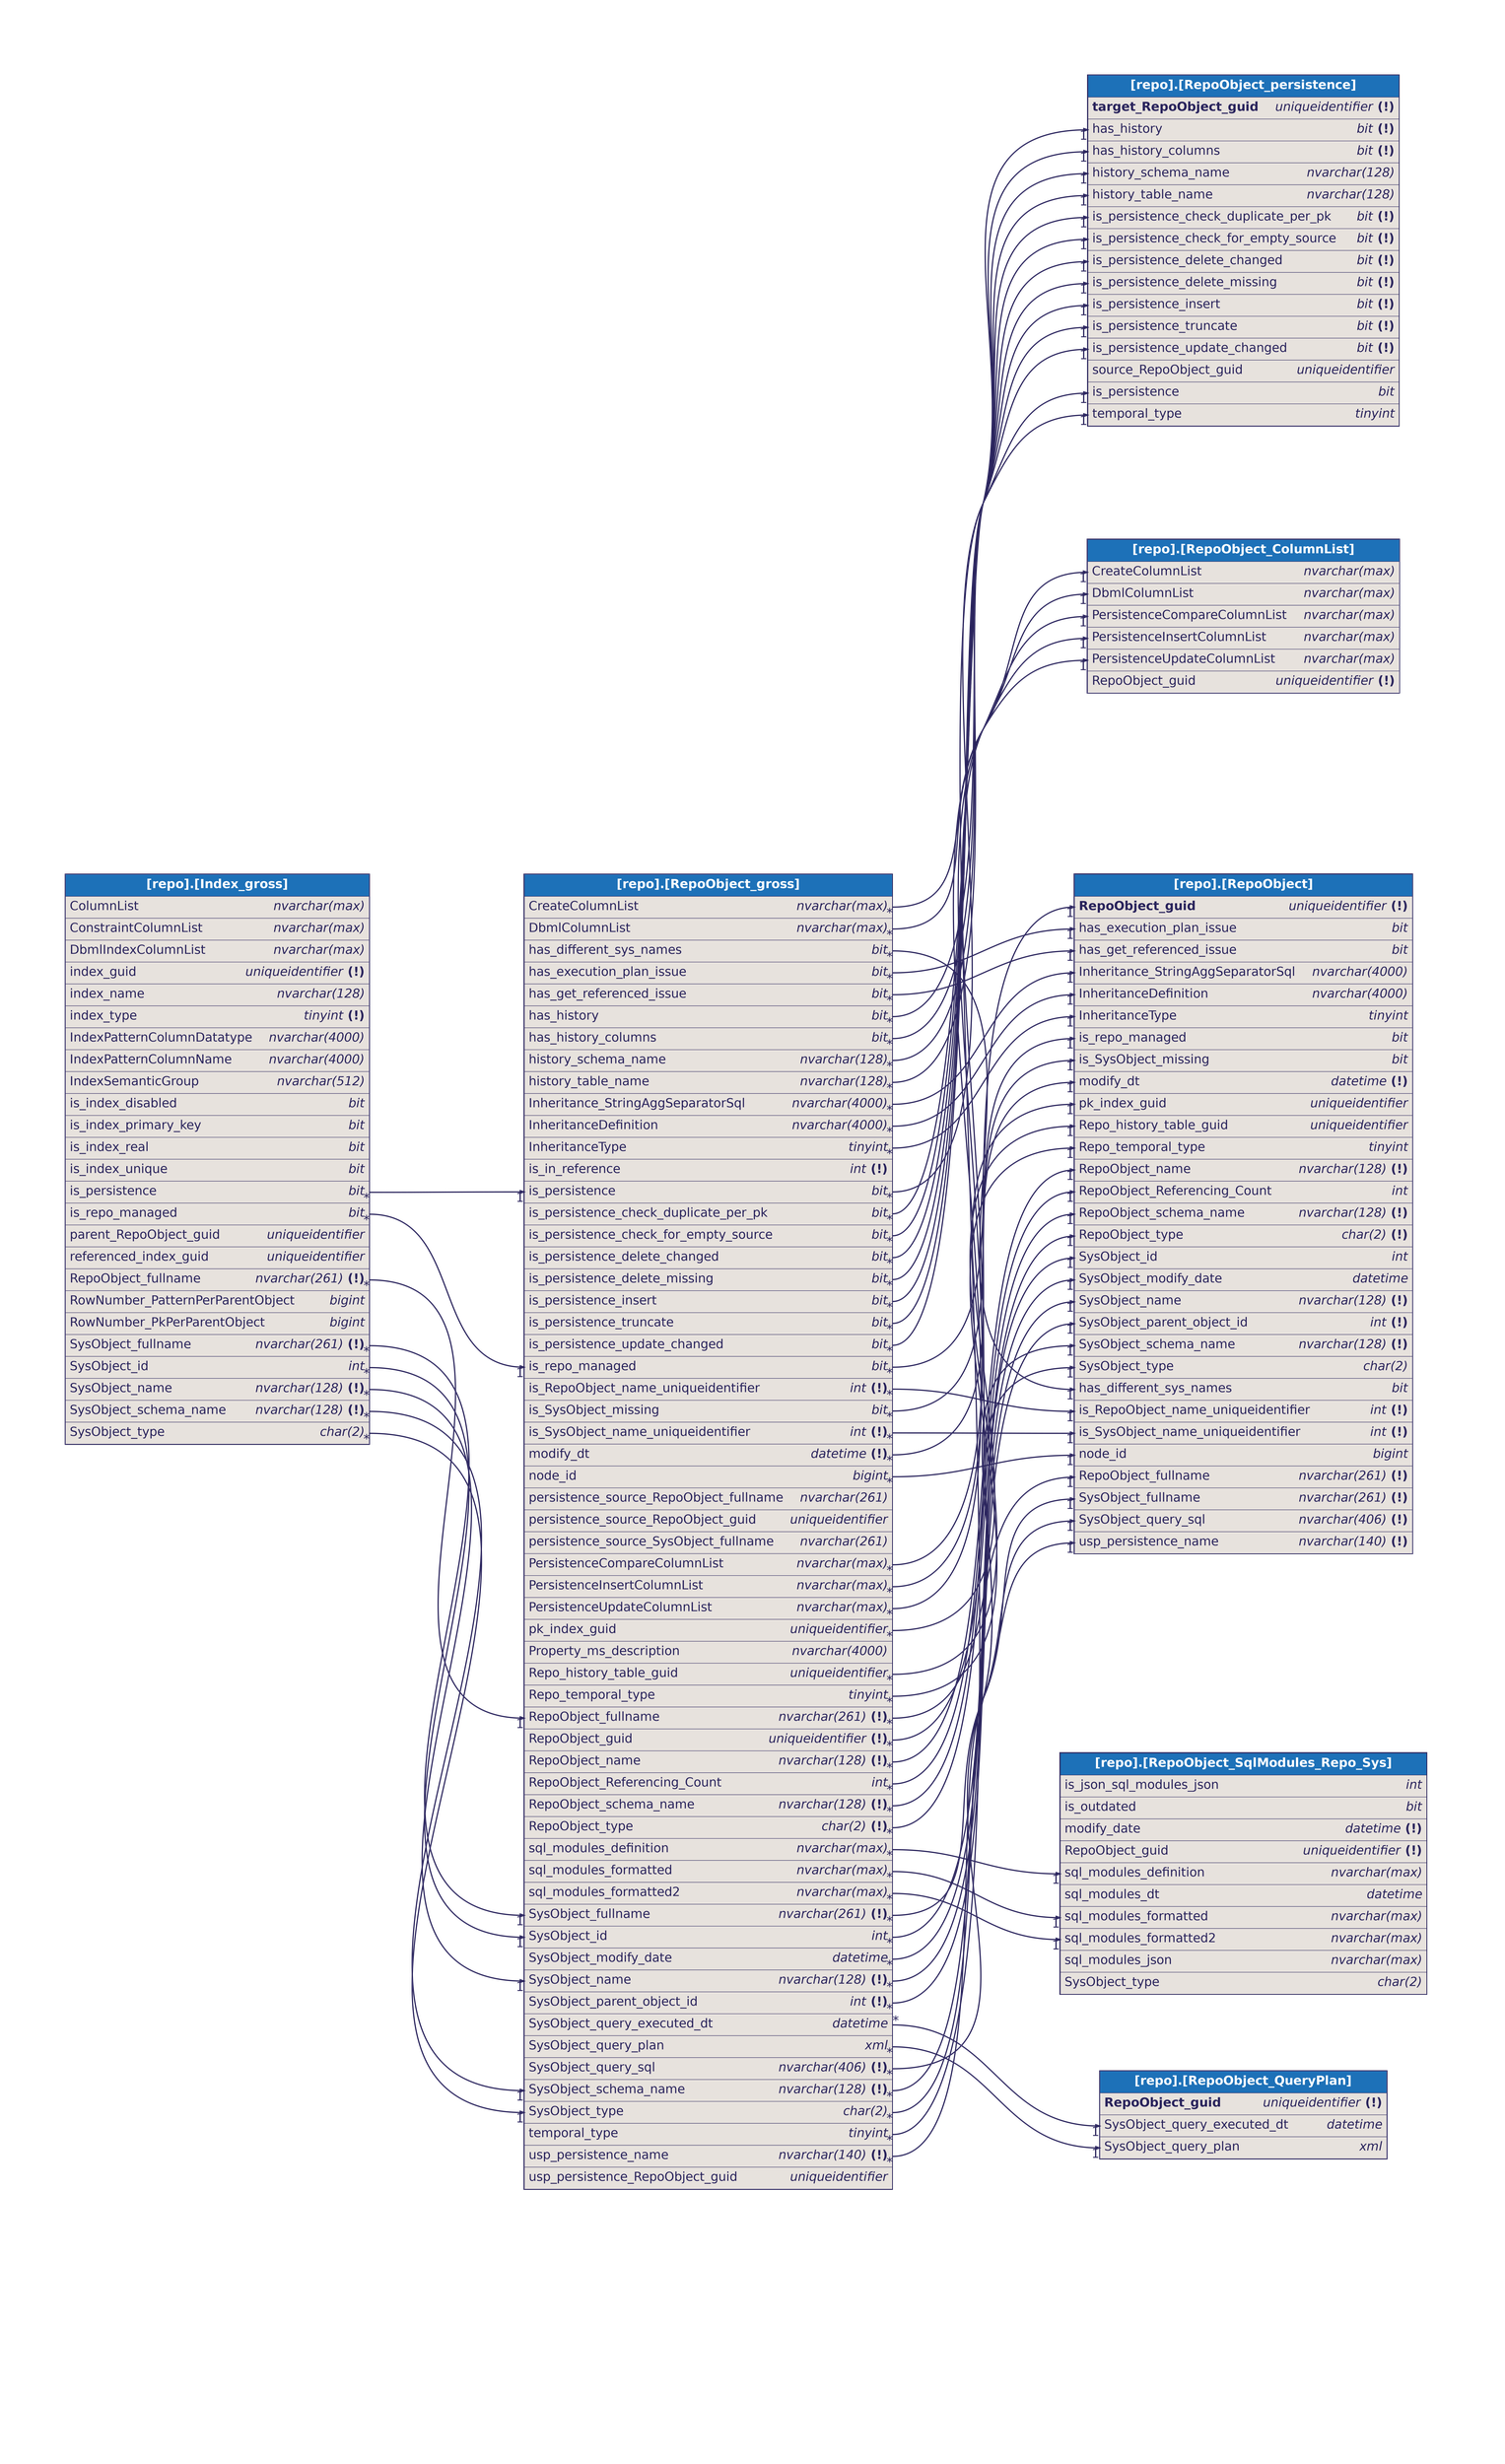 digraph dbml {
      rankdir=LR;
      graph [fontname="helvetica", fontsize=32, fontcolor="#29235c", bgcolor="transparent"];
      node [penwidth=0, margin=0, fontname="helvetica", fontsize=32, fontcolor="#29235c"];
      edge [fontname="helvetica", fontsize=32, fontcolor="#29235c", color="#29235c"];

      
      
      
      "[repo].[Index_gross]" [id="[repo].[Index_gross]";label=<<TABLE BORDER="2" COLOR="#29235c" CELLBORDER="1" CELLSPACING="0" CELLPADDING="10" >
      <TR><TD PORT="f0" WIDTH="150" BGCOLOR="#1d71b8"><font color="#ffffff"><B>       [repo].[Index_gross]       </B></font></TD></TR>
<TR><TD ALIGN="left" PORT="f1" BGCOLOR="#e7e2dd">
      <TABLE CELLPADDING="0" CELLSPACING="0" BORDER="0">
        <TR>
          <TD ALIGN="LEFT">ColumnList<FONT>    </FONT></TD>
          <TD ALIGN="RIGHT"><font><i>nvarchar(max)</i></font></TD>
        </TR>
      </TABLE>
    </TD></TR>
<TR><TD ALIGN="left" PORT="f2" BGCOLOR="#e7e2dd">
      <TABLE CELLPADDING="0" CELLSPACING="0" BORDER="0">
        <TR>
          <TD ALIGN="LEFT">ConstraintColumnList<FONT>    </FONT></TD>
          <TD ALIGN="RIGHT"><font><i>nvarchar(max)</i></font></TD>
        </TR>
      </TABLE>
    </TD></TR>
<TR><TD ALIGN="left" PORT="f3" BGCOLOR="#e7e2dd">
      <TABLE CELLPADDING="0" CELLSPACING="0" BORDER="0">
        <TR>
          <TD ALIGN="LEFT">DbmlIndexColumnList<FONT>    </FONT></TD>
          <TD ALIGN="RIGHT"><font><i>nvarchar(max)</i></font></TD>
        </TR>
      </TABLE>
    </TD></TR>
<TR><TD ALIGN="left" PORT="f4" BGCOLOR="#e7e2dd">
      <TABLE CELLPADDING="0" CELLSPACING="0" BORDER="0">
        <TR>
          <TD ALIGN="LEFT">index_guid<FONT>    </FONT></TD>
          <TD ALIGN="RIGHT"><font><i>uniqueidentifier</i> <b>(!)</b></font></TD>
        </TR>
      </TABLE>
    </TD></TR>
<TR><TD ALIGN="left" PORT="f5" BGCOLOR="#e7e2dd">
      <TABLE CELLPADDING="0" CELLSPACING="0" BORDER="0">
        <TR>
          <TD ALIGN="LEFT">index_name<FONT>    </FONT></TD>
          <TD ALIGN="RIGHT"><font><i>nvarchar(128)</i></font></TD>
        </TR>
      </TABLE>
    </TD></TR>
<TR><TD ALIGN="left" PORT="f6" BGCOLOR="#e7e2dd">
      <TABLE CELLPADDING="0" CELLSPACING="0" BORDER="0">
        <TR>
          <TD ALIGN="LEFT">index_type<FONT>    </FONT></TD>
          <TD ALIGN="RIGHT"><font><i>tinyint</i> <b>(!)</b></font></TD>
        </TR>
      </TABLE>
    </TD></TR>
<TR><TD ALIGN="left" PORT="f7" BGCOLOR="#e7e2dd">
      <TABLE CELLPADDING="0" CELLSPACING="0" BORDER="0">
        <TR>
          <TD ALIGN="LEFT">IndexPatternColumnDatatype<FONT>    </FONT></TD>
          <TD ALIGN="RIGHT"><font><i>nvarchar(4000)</i></font></TD>
        </TR>
      </TABLE>
    </TD></TR>
<TR><TD ALIGN="left" PORT="f8" BGCOLOR="#e7e2dd">
      <TABLE CELLPADDING="0" CELLSPACING="0" BORDER="0">
        <TR>
          <TD ALIGN="LEFT">IndexPatternColumnName<FONT>    </FONT></TD>
          <TD ALIGN="RIGHT"><font><i>nvarchar(4000)</i></font></TD>
        </TR>
      </TABLE>
    </TD></TR>
<TR><TD ALIGN="left" PORT="f9" BGCOLOR="#e7e2dd">
      <TABLE CELLPADDING="0" CELLSPACING="0" BORDER="0">
        <TR>
          <TD ALIGN="LEFT">IndexSemanticGroup<FONT>    </FONT></TD>
          <TD ALIGN="RIGHT"><font><i>nvarchar(512)</i></font></TD>
        </TR>
      </TABLE>
    </TD></TR>
<TR><TD ALIGN="left" PORT="f10" BGCOLOR="#e7e2dd">
      <TABLE CELLPADDING="0" CELLSPACING="0" BORDER="0">
        <TR>
          <TD ALIGN="LEFT">is_index_disabled<FONT>    </FONT></TD>
          <TD ALIGN="RIGHT"><font><i>bit</i></font></TD>
        </TR>
      </TABLE>
    </TD></TR>
<TR><TD ALIGN="left" PORT="f11" BGCOLOR="#e7e2dd">
      <TABLE CELLPADDING="0" CELLSPACING="0" BORDER="0">
        <TR>
          <TD ALIGN="LEFT">is_index_primary_key<FONT>    </FONT></TD>
          <TD ALIGN="RIGHT"><font><i>bit</i></font></TD>
        </TR>
      </TABLE>
    </TD></TR>
<TR><TD ALIGN="left" PORT="f12" BGCOLOR="#e7e2dd">
      <TABLE CELLPADDING="0" CELLSPACING="0" BORDER="0">
        <TR>
          <TD ALIGN="LEFT">is_index_real<FONT>    </FONT></TD>
          <TD ALIGN="RIGHT"><font><i>bit</i></font></TD>
        </TR>
      </TABLE>
    </TD></TR>
<TR><TD ALIGN="left" PORT="f13" BGCOLOR="#e7e2dd">
      <TABLE CELLPADDING="0" CELLSPACING="0" BORDER="0">
        <TR>
          <TD ALIGN="LEFT">is_index_unique<FONT>    </FONT></TD>
          <TD ALIGN="RIGHT"><font><i>bit</i></font></TD>
        </TR>
      </TABLE>
    </TD></TR>
<TR><TD ALIGN="left" PORT="f14" BGCOLOR="#e7e2dd">
      <TABLE CELLPADDING="0" CELLSPACING="0" BORDER="0">
        <TR>
          <TD ALIGN="LEFT">is_persistence<FONT>    </FONT></TD>
          <TD ALIGN="RIGHT"><font><i>bit</i></font></TD>
        </TR>
      </TABLE>
    </TD></TR>
<TR><TD ALIGN="left" PORT="f15" BGCOLOR="#e7e2dd">
      <TABLE CELLPADDING="0" CELLSPACING="0" BORDER="0">
        <TR>
          <TD ALIGN="LEFT">is_repo_managed<FONT>    </FONT></TD>
          <TD ALIGN="RIGHT"><font><i>bit</i></font></TD>
        </TR>
      </TABLE>
    </TD></TR>
<TR><TD ALIGN="left" PORT="f16" BGCOLOR="#e7e2dd">
      <TABLE CELLPADDING="0" CELLSPACING="0" BORDER="0">
        <TR>
          <TD ALIGN="LEFT">parent_RepoObject_guid<FONT>    </FONT></TD>
          <TD ALIGN="RIGHT"><font><i>uniqueidentifier</i></font></TD>
        </TR>
      </TABLE>
    </TD></TR>
<TR><TD ALIGN="left" PORT="f17" BGCOLOR="#e7e2dd">
      <TABLE CELLPADDING="0" CELLSPACING="0" BORDER="0">
        <TR>
          <TD ALIGN="LEFT">referenced_index_guid<FONT>    </FONT></TD>
          <TD ALIGN="RIGHT"><font><i>uniqueidentifier</i></font></TD>
        </TR>
      </TABLE>
    </TD></TR>
<TR><TD ALIGN="left" PORT="f18" BGCOLOR="#e7e2dd">
      <TABLE CELLPADDING="0" CELLSPACING="0" BORDER="0">
        <TR>
          <TD ALIGN="LEFT">RepoObject_fullname<FONT>    </FONT></TD>
          <TD ALIGN="RIGHT"><font><i>nvarchar(261)</i> <b>(!)</b></font></TD>
        </TR>
      </TABLE>
    </TD></TR>
<TR><TD ALIGN="left" PORT="f19" BGCOLOR="#e7e2dd">
      <TABLE CELLPADDING="0" CELLSPACING="0" BORDER="0">
        <TR>
          <TD ALIGN="LEFT">RowNumber_PatternPerParentObject<FONT>    </FONT></TD>
          <TD ALIGN="RIGHT"><font><i>bigint</i></font></TD>
        </TR>
      </TABLE>
    </TD></TR>
<TR><TD ALIGN="left" PORT="f20" BGCOLOR="#e7e2dd">
      <TABLE CELLPADDING="0" CELLSPACING="0" BORDER="0">
        <TR>
          <TD ALIGN="LEFT">RowNumber_PkPerParentObject<FONT>    </FONT></TD>
          <TD ALIGN="RIGHT"><font><i>bigint</i></font></TD>
        </TR>
      </TABLE>
    </TD></TR>
<TR><TD ALIGN="left" PORT="f21" BGCOLOR="#e7e2dd">
      <TABLE CELLPADDING="0" CELLSPACING="0" BORDER="0">
        <TR>
          <TD ALIGN="LEFT">SysObject_fullname<FONT>    </FONT></TD>
          <TD ALIGN="RIGHT"><font><i>nvarchar(261)</i> <b>(!)</b></font></TD>
        </TR>
      </TABLE>
    </TD></TR>
<TR><TD ALIGN="left" PORT="f22" BGCOLOR="#e7e2dd">
      <TABLE CELLPADDING="0" CELLSPACING="0" BORDER="0">
        <TR>
          <TD ALIGN="LEFT">SysObject_id<FONT>    </FONT></TD>
          <TD ALIGN="RIGHT"><font><i>int</i></font></TD>
        </TR>
      </TABLE>
    </TD></TR>
<TR><TD ALIGN="left" PORT="f23" BGCOLOR="#e7e2dd">
      <TABLE CELLPADDING="0" CELLSPACING="0" BORDER="0">
        <TR>
          <TD ALIGN="LEFT">SysObject_name<FONT>    </FONT></TD>
          <TD ALIGN="RIGHT"><font><i>nvarchar(128)</i> <b>(!)</b></font></TD>
        </TR>
      </TABLE>
    </TD></TR>
<TR><TD ALIGN="left" PORT="f24" BGCOLOR="#e7e2dd">
      <TABLE CELLPADDING="0" CELLSPACING="0" BORDER="0">
        <TR>
          <TD ALIGN="LEFT">SysObject_schema_name<FONT>    </FONT></TD>
          <TD ALIGN="RIGHT"><font><i>nvarchar(128)</i> <b>(!)</b></font></TD>
        </TR>
      </TABLE>
    </TD></TR>
<TR><TD ALIGN="left" PORT="f25" BGCOLOR="#e7e2dd">
      <TABLE CELLPADDING="0" CELLSPACING="0" BORDER="0">
        <TR>
          <TD ALIGN="LEFT">SysObject_type<FONT>    </FONT></TD>
          <TD ALIGN="RIGHT"><font><i>char(2)</i></font></TD>
        </TR>
      </TABLE>
    </TD></TR>
    </TABLE>>];
"[repo].[RepoObject]" [id="[repo].[RepoObject]";label=<<TABLE BORDER="2" COLOR="#29235c" CELLBORDER="1" CELLSPACING="0" CELLPADDING="10" >
      <TR><TD PORT="f0" WIDTH="150" BGCOLOR="#1d71b8"><font color="#ffffff"><B>       [repo].[RepoObject]       </B></font></TD></TR>
<TR><TD ALIGN="left" PORT="f1" BGCOLOR="#e7e2dd">
      <TABLE CELLPADDING="0" CELLSPACING="0" BORDER="0">
        <TR>
          <TD ALIGN="LEFT"><b>RepoObject_guid</b><FONT>    </FONT></TD>
          <TD ALIGN="RIGHT"><font><i>uniqueidentifier</i> <b>(!)</b></font></TD>
        </TR>
      </TABLE>
    </TD></TR>
<TR><TD ALIGN="left" PORT="f2" BGCOLOR="#e7e2dd">
      <TABLE CELLPADDING="0" CELLSPACING="0" BORDER="0">
        <TR>
          <TD ALIGN="LEFT">has_execution_plan_issue<FONT>    </FONT></TD>
          <TD ALIGN="RIGHT"><font><i>bit</i></font></TD>
        </TR>
      </TABLE>
    </TD></TR>
<TR><TD ALIGN="left" PORT="f3" BGCOLOR="#e7e2dd">
      <TABLE CELLPADDING="0" CELLSPACING="0" BORDER="0">
        <TR>
          <TD ALIGN="LEFT">has_get_referenced_issue<FONT>    </FONT></TD>
          <TD ALIGN="RIGHT"><font><i>bit</i></font></TD>
        </TR>
      </TABLE>
    </TD></TR>
<TR><TD ALIGN="left" PORT="f4" BGCOLOR="#e7e2dd">
      <TABLE CELLPADDING="0" CELLSPACING="0" BORDER="0">
        <TR>
          <TD ALIGN="LEFT">Inheritance_StringAggSeparatorSql<FONT>    </FONT></TD>
          <TD ALIGN="RIGHT"><font><i>nvarchar(4000)</i></font></TD>
        </TR>
      </TABLE>
    </TD></TR>
<TR><TD ALIGN="left" PORT="f5" BGCOLOR="#e7e2dd">
      <TABLE CELLPADDING="0" CELLSPACING="0" BORDER="0">
        <TR>
          <TD ALIGN="LEFT">InheritanceDefinition<FONT>    </FONT></TD>
          <TD ALIGN="RIGHT"><font><i>nvarchar(4000)</i></font></TD>
        </TR>
      </TABLE>
    </TD></TR>
<TR><TD ALIGN="left" PORT="f6" BGCOLOR="#e7e2dd">
      <TABLE CELLPADDING="0" CELLSPACING="0" BORDER="0">
        <TR>
          <TD ALIGN="LEFT">InheritanceType<FONT>    </FONT></TD>
          <TD ALIGN="RIGHT"><font><i>tinyint</i></font></TD>
        </TR>
      </TABLE>
    </TD></TR>
<TR><TD ALIGN="left" PORT="f7" BGCOLOR="#e7e2dd">
      <TABLE CELLPADDING="0" CELLSPACING="0" BORDER="0">
        <TR>
          <TD ALIGN="LEFT">is_repo_managed<FONT>    </FONT></TD>
          <TD ALIGN="RIGHT"><font><i>bit</i></font></TD>
        </TR>
      </TABLE>
    </TD></TR>
<TR><TD ALIGN="left" PORT="f8" BGCOLOR="#e7e2dd">
      <TABLE CELLPADDING="0" CELLSPACING="0" BORDER="0">
        <TR>
          <TD ALIGN="LEFT">is_SysObject_missing<FONT>    </FONT></TD>
          <TD ALIGN="RIGHT"><font><i>bit</i></font></TD>
        </TR>
      </TABLE>
    </TD></TR>
<TR><TD ALIGN="left" PORT="f9" BGCOLOR="#e7e2dd">
      <TABLE CELLPADDING="0" CELLSPACING="0" BORDER="0">
        <TR>
          <TD ALIGN="LEFT">modify_dt<FONT>    </FONT></TD>
          <TD ALIGN="RIGHT"><font><i>datetime</i> <b>(!)</b></font></TD>
        </TR>
      </TABLE>
    </TD></TR>
<TR><TD ALIGN="left" PORT="f10" BGCOLOR="#e7e2dd">
      <TABLE CELLPADDING="0" CELLSPACING="0" BORDER="0">
        <TR>
          <TD ALIGN="LEFT">pk_index_guid<FONT>    </FONT></TD>
          <TD ALIGN="RIGHT"><font><i>uniqueidentifier</i></font></TD>
        </TR>
      </TABLE>
    </TD></TR>
<TR><TD ALIGN="left" PORT="f11" BGCOLOR="#e7e2dd">
      <TABLE CELLPADDING="0" CELLSPACING="0" BORDER="0">
        <TR>
          <TD ALIGN="LEFT">Repo_history_table_guid<FONT>    </FONT></TD>
          <TD ALIGN="RIGHT"><font><i>uniqueidentifier</i></font></TD>
        </TR>
      </TABLE>
    </TD></TR>
<TR><TD ALIGN="left" PORT="f12" BGCOLOR="#e7e2dd">
      <TABLE CELLPADDING="0" CELLSPACING="0" BORDER="0">
        <TR>
          <TD ALIGN="LEFT">Repo_temporal_type<FONT>    </FONT></TD>
          <TD ALIGN="RIGHT"><font><i>tinyint</i></font></TD>
        </TR>
      </TABLE>
    </TD></TR>
<TR><TD ALIGN="left" PORT="f13" BGCOLOR="#e7e2dd">
      <TABLE CELLPADDING="0" CELLSPACING="0" BORDER="0">
        <TR>
          <TD ALIGN="LEFT">RepoObject_name<FONT>    </FONT></TD>
          <TD ALIGN="RIGHT"><font><i>nvarchar(128)</i> <b>(!)</b></font></TD>
        </TR>
      </TABLE>
    </TD></TR>
<TR><TD ALIGN="left" PORT="f14" BGCOLOR="#e7e2dd">
      <TABLE CELLPADDING="0" CELLSPACING="0" BORDER="0">
        <TR>
          <TD ALIGN="LEFT">RepoObject_Referencing_Count<FONT>    </FONT></TD>
          <TD ALIGN="RIGHT"><font><i>int</i></font></TD>
        </TR>
      </TABLE>
    </TD></TR>
<TR><TD ALIGN="left" PORT="f15" BGCOLOR="#e7e2dd">
      <TABLE CELLPADDING="0" CELLSPACING="0" BORDER="0">
        <TR>
          <TD ALIGN="LEFT">RepoObject_schema_name<FONT>    </FONT></TD>
          <TD ALIGN="RIGHT"><font><i>nvarchar(128)</i> <b>(!)</b></font></TD>
        </TR>
      </TABLE>
    </TD></TR>
<TR><TD ALIGN="left" PORT="f16" BGCOLOR="#e7e2dd">
      <TABLE CELLPADDING="0" CELLSPACING="0" BORDER="0">
        <TR>
          <TD ALIGN="LEFT">RepoObject_type<FONT>    </FONT></TD>
          <TD ALIGN="RIGHT"><font><i>char(2)</i> <b>(!)</b></font></TD>
        </TR>
      </TABLE>
    </TD></TR>
<TR><TD ALIGN="left" PORT="f17" BGCOLOR="#e7e2dd">
      <TABLE CELLPADDING="0" CELLSPACING="0" BORDER="0">
        <TR>
          <TD ALIGN="LEFT">SysObject_id<FONT>    </FONT></TD>
          <TD ALIGN="RIGHT"><font><i>int</i></font></TD>
        </TR>
      </TABLE>
    </TD></TR>
<TR><TD ALIGN="left" PORT="f18" BGCOLOR="#e7e2dd">
      <TABLE CELLPADDING="0" CELLSPACING="0" BORDER="0">
        <TR>
          <TD ALIGN="LEFT">SysObject_modify_date<FONT>    </FONT></TD>
          <TD ALIGN="RIGHT"><font><i>datetime</i></font></TD>
        </TR>
      </TABLE>
    </TD></TR>
<TR><TD ALIGN="left" PORT="f19" BGCOLOR="#e7e2dd">
      <TABLE CELLPADDING="0" CELLSPACING="0" BORDER="0">
        <TR>
          <TD ALIGN="LEFT">SysObject_name<FONT>    </FONT></TD>
          <TD ALIGN="RIGHT"><font><i>nvarchar(128)</i> <b>(!)</b></font></TD>
        </TR>
      </TABLE>
    </TD></TR>
<TR><TD ALIGN="left" PORT="f20" BGCOLOR="#e7e2dd">
      <TABLE CELLPADDING="0" CELLSPACING="0" BORDER="0">
        <TR>
          <TD ALIGN="LEFT">SysObject_parent_object_id<FONT>    </FONT></TD>
          <TD ALIGN="RIGHT"><font><i>int</i> <b>(!)</b></font></TD>
        </TR>
      </TABLE>
    </TD></TR>
<TR><TD ALIGN="left" PORT="f21" BGCOLOR="#e7e2dd">
      <TABLE CELLPADDING="0" CELLSPACING="0" BORDER="0">
        <TR>
          <TD ALIGN="LEFT">SysObject_schema_name<FONT>    </FONT></TD>
          <TD ALIGN="RIGHT"><font><i>nvarchar(128)</i> <b>(!)</b></font></TD>
        </TR>
      </TABLE>
    </TD></TR>
<TR><TD ALIGN="left" PORT="f22" BGCOLOR="#e7e2dd">
      <TABLE CELLPADDING="0" CELLSPACING="0" BORDER="0">
        <TR>
          <TD ALIGN="LEFT">SysObject_type<FONT>    </FONT></TD>
          <TD ALIGN="RIGHT"><font><i>char(2)</i></font></TD>
        </TR>
      </TABLE>
    </TD></TR>
<TR><TD ALIGN="left" PORT="f23" BGCOLOR="#e7e2dd">
      <TABLE CELLPADDING="0" CELLSPACING="0" BORDER="0">
        <TR>
          <TD ALIGN="LEFT">has_different_sys_names<FONT>    </FONT></TD>
          <TD ALIGN="RIGHT"><font><i>bit</i></font></TD>
        </TR>
      </TABLE>
    </TD></TR>
<TR><TD ALIGN="left" PORT="f24" BGCOLOR="#e7e2dd">
      <TABLE CELLPADDING="0" CELLSPACING="0" BORDER="0">
        <TR>
          <TD ALIGN="LEFT">is_RepoObject_name_uniqueidentifier<FONT>    </FONT></TD>
          <TD ALIGN="RIGHT"><font><i>int</i> <b>(!)</b></font></TD>
        </TR>
      </TABLE>
    </TD></TR>
<TR><TD ALIGN="left" PORT="f25" BGCOLOR="#e7e2dd">
      <TABLE CELLPADDING="0" CELLSPACING="0" BORDER="0">
        <TR>
          <TD ALIGN="LEFT">is_SysObject_name_uniqueidentifier<FONT>    </FONT></TD>
          <TD ALIGN="RIGHT"><font><i>int</i> <b>(!)</b></font></TD>
        </TR>
      </TABLE>
    </TD></TR>
<TR><TD ALIGN="left" PORT="f26" BGCOLOR="#e7e2dd">
      <TABLE CELLPADDING="0" CELLSPACING="0" BORDER="0">
        <TR>
          <TD ALIGN="LEFT">node_id<FONT>    </FONT></TD>
          <TD ALIGN="RIGHT"><font><i>bigint</i></font></TD>
        </TR>
      </TABLE>
    </TD></TR>
<TR><TD ALIGN="left" PORT="f27" BGCOLOR="#e7e2dd">
      <TABLE CELLPADDING="0" CELLSPACING="0" BORDER="0">
        <TR>
          <TD ALIGN="LEFT">RepoObject_fullname<FONT>    </FONT></TD>
          <TD ALIGN="RIGHT"><font><i>nvarchar(261)</i> <b>(!)</b></font></TD>
        </TR>
      </TABLE>
    </TD></TR>
<TR><TD ALIGN="left" PORT="f28" BGCOLOR="#e7e2dd">
      <TABLE CELLPADDING="0" CELLSPACING="0" BORDER="0">
        <TR>
          <TD ALIGN="LEFT">SysObject_fullname<FONT>    </FONT></TD>
          <TD ALIGN="RIGHT"><font><i>nvarchar(261)</i> <b>(!)</b></font></TD>
        </TR>
      </TABLE>
    </TD></TR>
<TR><TD ALIGN="left" PORT="f29" BGCOLOR="#e7e2dd">
      <TABLE CELLPADDING="0" CELLSPACING="0" BORDER="0">
        <TR>
          <TD ALIGN="LEFT">SysObject_query_sql<FONT>    </FONT></TD>
          <TD ALIGN="RIGHT"><font><i>nvarchar(406)</i> <b>(!)</b></font></TD>
        </TR>
      </TABLE>
    </TD></TR>
<TR><TD ALIGN="left" PORT="f30" BGCOLOR="#e7e2dd">
      <TABLE CELLPADDING="0" CELLSPACING="0" BORDER="0">
        <TR>
          <TD ALIGN="LEFT">usp_persistence_name<FONT>    </FONT></TD>
          <TD ALIGN="RIGHT"><font><i>nvarchar(140)</i> <b>(!)</b></font></TD>
        </TR>
      </TABLE>
    </TD></TR>
    </TABLE>>];
"[repo].[RepoObject_ColumnList]" [id="[repo].[RepoObject_ColumnList]";label=<<TABLE BORDER="2" COLOR="#29235c" CELLBORDER="1" CELLSPACING="0" CELLPADDING="10" >
      <TR><TD PORT="f0" WIDTH="150" BGCOLOR="#1d71b8"><font color="#ffffff"><B>       [repo].[RepoObject_ColumnList]       </B></font></TD></TR>
<TR><TD ALIGN="left" PORT="f1" BGCOLOR="#e7e2dd">
      <TABLE CELLPADDING="0" CELLSPACING="0" BORDER="0">
        <TR>
          <TD ALIGN="LEFT">CreateColumnList<FONT>    </FONT></TD>
          <TD ALIGN="RIGHT"><font><i>nvarchar(max)</i></font></TD>
        </TR>
      </TABLE>
    </TD></TR>
<TR><TD ALIGN="left" PORT="f2" BGCOLOR="#e7e2dd">
      <TABLE CELLPADDING="0" CELLSPACING="0" BORDER="0">
        <TR>
          <TD ALIGN="LEFT">DbmlColumnList<FONT>    </FONT></TD>
          <TD ALIGN="RIGHT"><font><i>nvarchar(max)</i></font></TD>
        </TR>
      </TABLE>
    </TD></TR>
<TR><TD ALIGN="left" PORT="f3" BGCOLOR="#e7e2dd">
      <TABLE CELLPADDING="0" CELLSPACING="0" BORDER="0">
        <TR>
          <TD ALIGN="LEFT">PersistenceCompareColumnList<FONT>    </FONT></TD>
          <TD ALIGN="RIGHT"><font><i>nvarchar(max)</i></font></TD>
        </TR>
      </TABLE>
    </TD></TR>
<TR><TD ALIGN="left" PORT="f4" BGCOLOR="#e7e2dd">
      <TABLE CELLPADDING="0" CELLSPACING="0" BORDER="0">
        <TR>
          <TD ALIGN="LEFT">PersistenceInsertColumnList<FONT>    </FONT></TD>
          <TD ALIGN="RIGHT"><font><i>nvarchar(max)</i></font></TD>
        </TR>
      </TABLE>
    </TD></TR>
<TR><TD ALIGN="left" PORT="f5" BGCOLOR="#e7e2dd">
      <TABLE CELLPADDING="0" CELLSPACING="0" BORDER="0">
        <TR>
          <TD ALIGN="LEFT">PersistenceUpdateColumnList<FONT>    </FONT></TD>
          <TD ALIGN="RIGHT"><font><i>nvarchar(max)</i></font></TD>
        </TR>
      </TABLE>
    </TD></TR>
<TR><TD ALIGN="left" PORT="f6" BGCOLOR="#e7e2dd">
      <TABLE CELLPADDING="0" CELLSPACING="0" BORDER="0">
        <TR>
          <TD ALIGN="LEFT">RepoObject_guid<FONT>    </FONT></TD>
          <TD ALIGN="RIGHT"><font><i>uniqueidentifier</i> <b>(!)</b></font></TD>
        </TR>
      </TABLE>
    </TD></TR>
    </TABLE>>];
"[repo].[RepoObject_gross]" [id="[repo].[RepoObject_gross]";label=<<TABLE BORDER="2" COLOR="#29235c" CELLBORDER="1" CELLSPACING="0" CELLPADDING="10" >
      <TR><TD PORT="f0" WIDTH="150" BGCOLOR="#1d71b8"><font color="#ffffff"><B>       [repo].[RepoObject_gross]       </B></font></TD></TR>
<TR><TD ALIGN="left" PORT="f1" BGCOLOR="#e7e2dd">
      <TABLE CELLPADDING="0" CELLSPACING="0" BORDER="0">
        <TR>
          <TD ALIGN="LEFT">CreateColumnList<FONT>    </FONT></TD>
          <TD ALIGN="RIGHT"><font><i>nvarchar(max)</i></font></TD>
        </TR>
      </TABLE>
    </TD></TR>
<TR><TD ALIGN="left" PORT="f2" BGCOLOR="#e7e2dd">
      <TABLE CELLPADDING="0" CELLSPACING="0" BORDER="0">
        <TR>
          <TD ALIGN="LEFT">DbmlColumnList<FONT>    </FONT></TD>
          <TD ALIGN="RIGHT"><font><i>nvarchar(max)</i></font></TD>
        </TR>
      </TABLE>
    </TD></TR>
<TR><TD ALIGN="left" PORT="f3" BGCOLOR="#e7e2dd">
      <TABLE CELLPADDING="0" CELLSPACING="0" BORDER="0">
        <TR>
          <TD ALIGN="LEFT">has_different_sys_names<FONT>    </FONT></TD>
          <TD ALIGN="RIGHT"><font><i>bit</i></font></TD>
        </TR>
      </TABLE>
    </TD></TR>
<TR><TD ALIGN="left" PORT="f4" BGCOLOR="#e7e2dd">
      <TABLE CELLPADDING="0" CELLSPACING="0" BORDER="0">
        <TR>
          <TD ALIGN="LEFT">has_execution_plan_issue<FONT>    </FONT></TD>
          <TD ALIGN="RIGHT"><font><i>bit</i></font></TD>
        </TR>
      </TABLE>
    </TD></TR>
<TR><TD ALIGN="left" PORT="f5" BGCOLOR="#e7e2dd">
      <TABLE CELLPADDING="0" CELLSPACING="0" BORDER="0">
        <TR>
          <TD ALIGN="LEFT">has_get_referenced_issue<FONT>    </FONT></TD>
          <TD ALIGN="RIGHT"><font><i>bit</i></font></TD>
        </TR>
      </TABLE>
    </TD></TR>
<TR><TD ALIGN="left" PORT="f6" BGCOLOR="#e7e2dd">
      <TABLE CELLPADDING="0" CELLSPACING="0" BORDER="0">
        <TR>
          <TD ALIGN="LEFT">has_history<FONT>    </FONT></TD>
          <TD ALIGN="RIGHT"><font><i>bit</i></font></TD>
        </TR>
      </TABLE>
    </TD></TR>
<TR><TD ALIGN="left" PORT="f7" BGCOLOR="#e7e2dd">
      <TABLE CELLPADDING="0" CELLSPACING="0" BORDER="0">
        <TR>
          <TD ALIGN="LEFT">has_history_columns<FONT>    </FONT></TD>
          <TD ALIGN="RIGHT"><font><i>bit</i></font></TD>
        </TR>
      </TABLE>
    </TD></TR>
<TR><TD ALIGN="left" PORT="f8" BGCOLOR="#e7e2dd">
      <TABLE CELLPADDING="0" CELLSPACING="0" BORDER="0">
        <TR>
          <TD ALIGN="LEFT">history_schema_name<FONT>    </FONT></TD>
          <TD ALIGN="RIGHT"><font><i>nvarchar(128)</i></font></TD>
        </TR>
      </TABLE>
    </TD></TR>
<TR><TD ALIGN="left" PORT="f9" BGCOLOR="#e7e2dd">
      <TABLE CELLPADDING="0" CELLSPACING="0" BORDER="0">
        <TR>
          <TD ALIGN="LEFT">history_table_name<FONT>    </FONT></TD>
          <TD ALIGN="RIGHT"><font><i>nvarchar(128)</i></font></TD>
        </TR>
      </TABLE>
    </TD></TR>
<TR><TD ALIGN="left" PORT="f10" BGCOLOR="#e7e2dd">
      <TABLE CELLPADDING="0" CELLSPACING="0" BORDER="0">
        <TR>
          <TD ALIGN="LEFT">Inheritance_StringAggSeparatorSql<FONT>    </FONT></TD>
          <TD ALIGN="RIGHT"><font><i>nvarchar(4000)</i></font></TD>
        </TR>
      </TABLE>
    </TD></TR>
<TR><TD ALIGN="left" PORT="f11" BGCOLOR="#e7e2dd">
      <TABLE CELLPADDING="0" CELLSPACING="0" BORDER="0">
        <TR>
          <TD ALIGN="LEFT">InheritanceDefinition<FONT>    </FONT></TD>
          <TD ALIGN="RIGHT"><font><i>nvarchar(4000)</i></font></TD>
        </TR>
      </TABLE>
    </TD></TR>
<TR><TD ALIGN="left" PORT="f12" BGCOLOR="#e7e2dd">
      <TABLE CELLPADDING="0" CELLSPACING="0" BORDER="0">
        <TR>
          <TD ALIGN="LEFT">InheritanceType<FONT>    </FONT></TD>
          <TD ALIGN="RIGHT"><font><i>tinyint</i></font></TD>
        </TR>
      </TABLE>
    </TD></TR>
<TR><TD ALIGN="left" PORT="f13" BGCOLOR="#e7e2dd">
      <TABLE CELLPADDING="0" CELLSPACING="0" BORDER="0">
        <TR>
          <TD ALIGN="LEFT">is_in_reference<FONT>    </FONT></TD>
          <TD ALIGN="RIGHT"><font><i>int</i> <b>(!)</b></font></TD>
        </TR>
      </TABLE>
    </TD></TR>
<TR><TD ALIGN="left" PORT="f14" BGCOLOR="#e7e2dd">
      <TABLE CELLPADDING="0" CELLSPACING="0" BORDER="0">
        <TR>
          <TD ALIGN="LEFT">is_persistence<FONT>    </FONT></TD>
          <TD ALIGN="RIGHT"><font><i>bit</i></font></TD>
        </TR>
      </TABLE>
    </TD></TR>
<TR><TD ALIGN="left" PORT="f15" BGCOLOR="#e7e2dd">
      <TABLE CELLPADDING="0" CELLSPACING="0" BORDER="0">
        <TR>
          <TD ALIGN="LEFT">is_persistence_check_duplicate_per_pk<FONT>    </FONT></TD>
          <TD ALIGN="RIGHT"><font><i>bit</i></font></TD>
        </TR>
      </TABLE>
    </TD></TR>
<TR><TD ALIGN="left" PORT="f16" BGCOLOR="#e7e2dd">
      <TABLE CELLPADDING="0" CELLSPACING="0" BORDER="0">
        <TR>
          <TD ALIGN="LEFT">is_persistence_check_for_empty_source<FONT>    </FONT></TD>
          <TD ALIGN="RIGHT"><font><i>bit</i></font></TD>
        </TR>
      </TABLE>
    </TD></TR>
<TR><TD ALIGN="left" PORT="f17" BGCOLOR="#e7e2dd">
      <TABLE CELLPADDING="0" CELLSPACING="0" BORDER="0">
        <TR>
          <TD ALIGN="LEFT">is_persistence_delete_changed<FONT>    </FONT></TD>
          <TD ALIGN="RIGHT"><font><i>bit</i></font></TD>
        </TR>
      </TABLE>
    </TD></TR>
<TR><TD ALIGN="left" PORT="f18" BGCOLOR="#e7e2dd">
      <TABLE CELLPADDING="0" CELLSPACING="0" BORDER="0">
        <TR>
          <TD ALIGN="LEFT">is_persistence_delete_missing<FONT>    </FONT></TD>
          <TD ALIGN="RIGHT"><font><i>bit</i></font></TD>
        </TR>
      </TABLE>
    </TD></TR>
<TR><TD ALIGN="left" PORT="f19" BGCOLOR="#e7e2dd">
      <TABLE CELLPADDING="0" CELLSPACING="0" BORDER="0">
        <TR>
          <TD ALIGN="LEFT">is_persistence_insert<FONT>    </FONT></TD>
          <TD ALIGN="RIGHT"><font><i>bit</i></font></TD>
        </TR>
      </TABLE>
    </TD></TR>
<TR><TD ALIGN="left" PORT="f20" BGCOLOR="#e7e2dd">
      <TABLE CELLPADDING="0" CELLSPACING="0" BORDER="0">
        <TR>
          <TD ALIGN="LEFT">is_persistence_truncate<FONT>    </FONT></TD>
          <TD ALIGN="RIGHT"><font><i>bit</i></font></TD>
        </TR>
      </TABLE>
    </TD></TR>
<TR><TD ALIGN="left" PORT="f21" BGCOLOR="#e7e2dd">
      <TABLE CELLPADDING="0" CELLSPACING="0" BORDER="0">
        <TR>
          <TD ALIGN="LEFT">is_persistence_update_changed<FONT>    </FONT></TD>
          <TD ALIGN="RIGHT"><font><i>bit</i></font></TD>
        </TR>
      </TABLE>
    </TD></TR>
<TR><TD ALIGN="left" PORT="f22" BGCOLOR="#e7e2dd">
      <TABLE CELLPADDING="0" CELLSPACING="0" BORDER="0">
        <TR>
          <TD ALIGN="LEFT">is_repo_managed<FONT>    </FONT></TD>
          <TD ALIGN="RIGHT"><font><i>bit</i></font></TD>
        </TR>
      </TABLE>
    </TD></TR>
<TR><TD ALIGN="left" PORT="f23" BGCOLOR="#e7e2dd">
      <TABLE CELLPADDING="0" CELLSPACING="0" BORDER="0">
        <TR>
          <TD ALIGN="LEFT">is_RepoObject_name_uniqueidentifier<FONT>    </FONT></TD>
          <TD ALIGN="RIGHT"><font><i>int</i> <b>(!)</b></font></TD>
        </TR>
      </TABLE>
    </TD></TR>
<TR><TD ALIGN="left" PORT="f24" BGCOLOR="#e7e2dd">
      <TABLE CELLPADDING="0" CELLSPACING="0" BORDER="0">
        <TR>
          <TD ALIGN="LEFT">is_SysObject_missing<FONT>    </FONT></TD>
          <TD ALIGN="RIGHT"><font><i>bit</i></font></TD>
        </TR>
      </TABLE>
    </TD></TR>
<TR><TD ALIGN="left" PORT="f25" BGCOLOR="#e7e2dd">
      <TABLE CELLPADDING="0" CELLSPACING="0" BORDER="0">
        <TR>
          <TD ALIGN="LEFT">is_SysObject_name_uniqueidentifier<FONT>    </FONT></TD>
          <TD ALIGN="RIGHT"><font><i>int</i> <b>(!)</b></font></TD>
        </TR>
      </TABLE>
    </TD></TR>
<TR><TD ALIGN="left" PORT="f26" BGCOLOR="#e7e2dd">
      <TABLE CELLPADDING="0" CELLSPACING="0" BORDER="0">
        <TR>
          <TD ALIGN="LEFT">modify_dt<FONT>    </FONT></TD>
          <TD ALIGN="RIGHT"><font><i>datetime</i> <b>(!)</b></font></TD>
        </TR>
      </TABLE>
    </TD></TR>
<TR><TD ALIGN="left" PORT="f27" BGCOLOR="#e7e2dd">
      <TABLE CELLPADDING="0" CELLSPACING="0" BORDER="0">
        <TR>
          <TD ALIGN="LEFT">node_id<FONT>    </FONT></TD>
          <TD ALIGN="RIGHT"><font><i>bigint</i></font></TD>
        </TR>
      </TABLE>
    </TD></TR>
<TR><TD ALIGN="left" PORT="f28" BGCOLOR="#e7e2dd">
      <TABLE CELLPADDING="0" CELLSPACING="0" BORDER="0">
        <TR>
          <TD ALIGN="LEFT">persistence_source_RepoObject_fullname<FONT>    </FONT></TD>
          <TD ALIGN="RIGHT"><font><i>nvarchar(261)</i></font></TD>
        </TR>
      </TABLE>
    </TD></TR>
<TR><TD ALIGN="left" PORT="f29" BGCOLOR="#e7e2dd">
      <TABLE CELLPADDING="0" CELLSPACING="0" BORDER="0">
        <TR>
          <TD ALIGN="LEFT">persistence_source_RepoObject_guid<FONT>    </FONT></TD>
          <TD ALIGN="RIGHT"><font><i>uniqueidentifier</i></font></TD>
        </TR>
      </TABLE>
    </TD></TR>
<TR><TD ALIGN="left" PORT="f30" BGCOLOR="#e7e2dd">
      <TABLE CELLPADDING="0" CELLSPACING="0" BORDER="0">
        <TR>
          <TD ALIGN="LEFT">persistence_source_SysObject_fullname<FONT>    </FONT></TD>
          <TD ALIGN="RIGHT"><font><i>nvarchar(261)</i></font></TD>
        </TR>
      </TABLE>
    </TD></TR>
<TR><TD ALIGN="left" PORT="f31" BGCOLOR="#e7e2dd">
      <TABLE CELLPADDING="0" CELLSPACING="0" BORDER="0">
        <TR>
          <TD ALIGN="LEFT">PersistenceCompareColumnList<FONT>    </FONT></TD>
          <TD ALIGN="RIGHT"><font><i>nvarchar(max)</i></font></TD>
        </TR>
      </TABLE>
    </TD></TR>
<TR><TD ALIGN="left" PORT="f32" BGCOLOR="#e7e2dd">
      <TABLE CELLPADDING="0" CELLSPACING="0" BORDER="0">
        <TR>
          <TD ALIGN="LEFT">PersistenceInsertColumnList<FONT>    </FONT></TD>
          <TD ALIGN="RIGHT"><font><i>nvarchar(max)</i></font></TD>
        </TR>
      </TABLE>
    </TD></TR>
<TR><TD ALIGN="left" PORT="f33" BGCOLOR="#e7e2dd">
      <TABLE CELLPADDING="0" CELLSPACING="0" BORDER="0">
        <TR>
          <TD ALIGN="LEFT">PersistenceUpdateColumnList<FONT>    </FONT></TD>
          <TD ALIGN="RIGHT"><font><i>nvarchar(max)</i></font></TD>
        </TR>
      </TABLE>
    </TD></TR>
<TR><TD ALIGN="left" PORT="f34" BGCOLOR="#e7e2dd">
      <TABLE CELLPADDING="0" CELLSPACING="0" BORDER="0">
        <TR>
          <TD ALIGN="LEFT">pk_index_guid<FONT>    </FONT></TD>
          <TD ALIGN="RIGHT"><font><i>uniqueidentifier</i></font></TD>
        </TR>
      </TABLE>
    </TD></TR>
<TR><TD ALIGN="left" PORT="f35" BGCOLOR="#e7e2dd">
      <TABLE CELLPADDING="0" CELLSPACING="0" BORDER="0">
        <TR>
          <TD ALIGN="LEFT">Property_ms_description<FONT>    </FONT></TD>
          <TD ALIGN="RIGHT"><font><i>nvarchar(4000)</i></font></TD>
        </TR>
      </TABLE>
    </TD></TR>
<TR><TD ALIGN="left" PORT="f36" BGCOLOR="#e7e2dd">
      <TABLE CELLPADDING="0" CELLSPACING="0" BORDER="0">
        <TR>
          <TD ALIGN="LEFT">Repo_history_table_guid<FONT>    </FONT></TD>
          <TD ALIGN="RIGHT"><font><i>uniqueidentifier</i></font></TD>
        </TR>
      </TABLE>
    </TD></TR>
<TR><TD ALIGN="left" PORT="f37" BGCOLOR="#e7e2dd">
      <TABLE CELLPADDING="0" CELLSPACING="0" BORDER="0">
        <TR>
          <TD ALIGN="LEFT">Repo_temporal_type<FONT>    </FONT></TD>
          <TD ALIGN="RIGHT"><font><i>tinyint</i></font></TD>
        </TR>
      </TABLE>
    </TD></TR>
<TR><TD ALIGN="left" PORT="f38" BGCOLOR="#e7e2dd">
      <TABLE CELLPADDING="0" CELLSPACING="0" BORDER="0">
        <TR>
          <TD ALIGN="LEFT">RepoObject_fullname<FONT>    </FONT></TD>
          <TD ALIGN="RIGHT"><font><i>nvarchar(261)</i> <b>(!)</b></font></TD>
        </TR>
      </TABLE>
    </TD></TR>
<TR><TD ALIGN="left" PORT="f39" BGCOLOR="#e7e2dd">
      <TABLE CELLPADDING="0" CELLSPACING="0" BORDER="0">
        <TR>
          <TD ALIGN="LEFT">RepoObject_guid<FONT>    </FONT></TD>
          <TD ALIGN="RIGHT"><font><i>uniqueidentifier</i> <b>(!)</b></font></TD>
        </TR>
      </TABLE>
    </TD></TR>
<TR><TD ALIGN="left" PORT="f40" BGCOLOR="#e7e2dd">
      <TABLE CELLPADDING="0" CELLSPACING="0" BORDER="0">
        <TR>
          <TD ALIGN="LEFT">RepoObject_name<FONT>    </FONT></TD>
          <TD ALIGN="RIGHT"><font><i>nvarchar(128)</i> <b>(!)</b></font></TD>
        </TR>
      </TABLE>
    </TD></TR>
<TR><TD ALIGN="left" PORT="f41" BGCOLOR="#e7e2dd">
      <TABLE CELLPADDING="0" CELLSPACING="0" BORDER="0">
        <TR>
          <TD ALIGN="LEFT">RepoObject_Referencing_Count<FONT>    </FONT></TD>
          <TD ALIGN="RIGHT"><font><i>int</i></font></TD>
        </TR>
      </TABLE>
    </TD></TR>
<TR><TD ALIGN="left" PORT="f42" BGCOLOR="#e7e2dd">
      <TABLE CELLPADDING="0" CELLSPACING="0" BORDER="0">
        <TR>
          <TD ALIGN="LEFT">RepoObject_schema_name<FONT>    </FONT></TD>
          <TD ALIGN="RIGHT"><font><i>nvarchar(128)</i> <b>(!)</b></font></TD>
        </TR>
      </TABLE>
    </TD></TR>
<TR><TD ALIGN="left" PORT="f43" BGCOLOR="#e7e2dd">
      <TABLE CELLPADDING="0" CELLSPACING="0" BORDER="0">
        <TR>
          <TD ALIGN="LEFT">RepoObject_type<FONT>    </FONT></TD>
          <TD ALIGN="RIGHT"><font><i>char(2)</i> <b>(!)</b></font></TD>
        </TR>
      </TABLE>
    </TD></TR>
<TR><TD ALIGN="left" PORT="f44" BGCOLOR="#e7e2dd">
      <TABLE CELLPADDING="0" CELLSPACING="0" BORDER="0">
        <TR>
          <TD ALIGN="LEFT">sql_modules_definition<FONT>    </FONT></TD>
          <TD ALIGN="RIGHT"><font><i>nvarchar(max)</i></font></TD>
        </TR>
      </TABLE>
    </TD></TR>
<TR><TD ALIGN="left" PORT="f45" BGCOLOR="#e7e2dd">
      <TABLE CELLPADDING="0" CELLSPACING="0" BORDER="0">
        <TR>
          <TD ALIGN="LEFT">sql_modules_formatted<FONT>    </FONT></TD>
          <TD ALIGN="RIGHT"><font><i>nvarchar(max)</i></font></TD>
        </TR>
      </TABLE>
    </TD></TR>
<TR><TD ALIGN="left" PORT="f46" BGCOLOR="#e7e2dd">
      <TABLE CELLPADDING="0" CELLSPACING="0" BORDER="0">
        <TR>
          <TD ALIGN="LEFT">sql_modules_formatted2<FONT>    </FONT></TD>
          <TD ALIGN="RIGHT"><font><i>nvarchar(max)</i></font></TD>
        </TR>
      </TABLE>
    </TD></TR>
<TR><TD ALIGN="left" PORT="f47" BGCOLOR="#e7e2dd">
      <TABLE CELLPADDING="0" CELLSPACING="0" BORDER="0">
        <TR>
          <TD ALIGN="LEFT">SysObject_fullname<FONT>    </FONT></TD>
          <TD ALIGN="RIGHT"><font><i>nvarchar(261)</i> <b>(!)</b></font></TD>
        </TR>
      </TABLE>
    </TD></TR>
<TR><TD ALIGN="left" PORT="f48" BGCOLOR="#e7e2dd">
      <TABLE CELLPADDING="0" CELLSPACING="0" BORDER="0">
        <TR>
          <TD ALIGN="LEFT">SysObject_id<FONT>    </FONT></TD>
          <TD ALIGN="RIGHT"><font><i>int</i></font></TD>
        </TR>
      </TABLE>
    </TD></TR>
<TR><TD ALIGN="left" PORT="f49" BGCOLOR="#e7e2dd">
      <TABLE CELLPADDING="0" CELLSPACING="0" BORDER="0">
        <TR>
          <TD ALIGN="LEFT">SysObject_modify_date<FONT>    </FONT></TD>
          <TD ALIGN="RIGHT"><font><i>datetime</i></font></TD>
        </TR>
      </TABLE>
    </TD></TR>
<TR><TD ALIGN="left" PORT="f50" BGCOLOR="#e7e2dd">
      <TABLE CELLPADDING="0" CELLSPACING="0" BORDER="0">
        <TR>
          <TD ALIGN="LEFT">SysObject_name<FONT>    </FONT></TD>
          <TD ALIGN="RIGHT"><font><i>nvarchar(128)</i> <b>(!)</b></font></TD>
        </TR>
      </TABLE>
    </TD></TR>
<TR><TD ALIGN="left" PORT="f51" BGCOLOR="#e7e2dd">
      <TABLE CELLPADDING="0" CELLSPACING="0" BORDER="0">
        <TR>
          <TD ALIGN="LEFT">SysObject_parent_object_id<FONT>    </FONT></TD>
          <TD ALIGN="RIGHT"><font><i>int</i> <b>(!)</b></font></TD>
        </TR>
      </TABLE>
    </TD></TR>
<TR><TD ALIGN="left" PORT="f52" BGCOLOR="#e7e2dd">
      <TABLE CELLPADDING="0" CELLSPACING="0" BORDER="0">
        <TR>
          <TD ALIGN="LEFT">SysObject_query_executed_dt<FONT>    </FONT></TD>
          <TD ALIGN="RIGHT"><font><i>datetime</i></font></TD>
        </TR>
      </TABLE>
    </TD></TR>
<TR><TD ALIGN="left" PORT="f53" BGCOLOR="#e7e2dd">
      <TABLE CELLPADDING="0" CELLSPACING="0" BORDER="0">
        <TR>
          <TD ALIGN="LEFT">SysObject_query_plan<FONT>    </FONT></TD>
          <TD ALIGN="RIGHT"><font><i>xml</i></font></TD>
        </TR>
      </TABLE>
    </TD></TR>
<TR><TD ALIGN="left" PORT="f54" BGCOLOR="#e7e2dd">
      <TABLE CELLPADDING="0" CELLSPACING="0" BORDER="0">
        <TR>
          <TD ALIGN="LEFT">SysObject_query_sql<FONT>    </FONT></TD>
          <TD ALIGN="RIGHT"><font><i>nvarchar(406)</i> <b>(!)</b></font></TD>
        </TR>
      </TABLE>
    </TD></TR>
<TR><TD ALIGN="left" PORT="f55" BGCOLOR="#e7e2dd">
      <TABLE CELLPADDING="0" CELLSPACING="0" BORDER="0">
        <TR>
          <TD ALIGN="LEFT">SysObject_schema_name<FONT>    </FONT></TD>
          <TD ALIGN="RIGHT"><font><i>nvarchar(128)</i> <b>(!)</b></font></TD>
        </TR>
      </TABLE>
    </TD></TR>
<TR><TD ALIGN="left" PORT="f56" BGCOLOR="#e7e2dd">
      <TABLE CELLPADDING="0" CELLSPACING="0" BORDER="0">
        <TR>
          <TD ALIGN="LEFT">SysObject_type<FONT>    </FONT></TD>
          <TD ALIGN="RIGHT"><font><i>char(2)</i></font></TD>
        </TR>
      </TABLE>
    </TD></TR>
<TR><TD ALIGN="left" PORT="f57" BGCOLOR="#e7e2dd">
      <TABLE CELLPADDING="0" CELLSPACING="0" BORDER="0">
        <TR>
          <TD ALIGN="LEFT">temporal_type<FONT>    </FONT></TD>
          <TD ALIGN="RIGHT"><font><i>tinyint</i></font></TD>
        </TR>
      </TABLE>
    </TD></TR>
<TR><TD ALIGN="left" PORT="f58" BGCOLOR="#e7e2dd">
      <TABLE CELLPADDING="0" CELLSPACING="0" BORDER="0">
        <TR>
          <TD ALIGN="LEFT">usp_persistence_name<FONT>    </FONT></TD>
          <TD ALIGN="RIGHT"><font><i>nvarchar(140)</i> <b>(!)</b></font></TD>
        </TR>
      </TABLE>
    </TD></TR>
<TR><TD ALIGN="left" PORT="f59" BGCOLOR="#e7e2dd">
      <TABLE CELLPADDING="0" CELLSPACING="0" BORDER="0">
        <TR>
          <TD ALIGN="LEFT">usp_persistence_RepoObject_guid<FONT>    </FONT></TD>
          <TD ALIGN="RIGHT"><font><i>uniqueidentifier</i></font></TD>
        </TR>
      </TABLE>
    </TD></TR>
    </TABLE>>];
"[repo].[RepoObject_persistence]" [id="[repo].[RepoObject_persistence]";label=<<TABLE BORDER="2" COLOR="#29235c" CELLBORDER="1" CELLSPACING="0" CELLPADDING="10" >
      <TR><TD PORT="f0" WIDTH="150" BGCOLOR="#1d71b8"><font color="#ffffff"><B>       [repo].[RepoObject_persistence]       </B></font></TD></TR>
<TR><TD ALIGN="left" PORT="f1" BGCOLOR="#e7e2dd">
      <TABLE CELLPADDING="0" CELLSPACING="0" BORDER="0">
        <TR>
          <TD ALIGN="LEFT"><b>target_RepoObject_guid</b><FONT>    </FONT></TD>
          <TD ALIGN="RIGHT"><font><i>uniqueidentifier</i> <b>(!)</b></font></TD>
        </TR>
      </TABLE>
    </TD></TR>
<TR><TD ALIGN="left" PORT="f2" BGCOLOR="#e7e2dd">
      <TABLE CELLPADDING="0" CELLSPACING="0" BORDER="0">
        <TR>
          <TD ALIGN="LEFT">has_history<FONT>    </FONT></TD>
          <TD ALIGN="RIGHT"><font><i>bit</i> <b>(!)</b></font></TD>
        </TR>
      </TABLE>
    </TD></TR>
<TR><TD ALIGN="left" PORT="f3" BGCOLOR="#e7e2dd">
      <TABLE CELLPADDING="0" CELLSPACING="0" BORDER="0">
        <TR>
          <TD ALIGN="LEFT">has_history_columns<FONT>    </FONT></TD>
          <TD ALIGN="RIGHT"><font><i>bit</i> <b>(!)</b></font></TD>
        </TR>
      </TABLE>
    </TD></TR>
<TR><TD ALIGN="left" PORT="f4" BGCOLOR="#e7e2dd">
      <TABLE CELLPADDING="0" CELLSPACING="0" BORDER="0">
        <TR>
          <TD ALIGN="LEFT">history_schema_name<FONT>    </FONT></TD>
          <TD ALIGN="RIGHT"><font><i>nvarchar(128)</i></font></TD>
        </TR>
      </TABLE>
    </TD></TR>
<TR><TD ALIGN="left" PORT="f5" BGCOLOR="#e7e2dd">
      <TABLE CELLPADDING="0" CELLSPACING="0" BORDER="0">
        <TR>
          <TD ALIGN="LEFT">history_table_name<FONT>    </FONT></TD>
          <TD ALIGN="RIGHT"><font><i>nvarchar(128)</i></font></TD>
        </TR>
      </TABLE>
    </TD></TR>
<TR><TD ALIGN="left" PORT="f6" BGCOLOR="#e7e2dd">
      <TABLE CELLPADDING="0" CELLSPACING="0" BORDER="0">
        <TR>
          <TD ALIGN="LEFT">is_persistence_check_duplicate_per_pk<FONT>    </FONT></TD>
          <TD ALIGN="RIGHT"><font><i>bit</i> <b>(!)</b></font></TD>
        </TR>
      </TABLE>
    </TD></TR>
<TR><TD ALIGN="left" PORT="f7" BGCOLOR="#e7e2dd">
      <TABLE CELLPADDING="0" CELLSPACING="0" BORDER="0">
        <TR>
          <TD ALIGN="LEFT">is_persistence_check_for_empty_source<FONT>    </FONT></TD>
          <TD ALIGN="RIGHT"><font><i>bit</i> <b>(!)</b></font></TD>
        </TR>
      </TABLE>
    </TD></TR>
<TR><TD ALIGN="left" PORT="f8" BGCOLOR="#e7e2dd">
      <TABLE CELLPADDING="0" CELLSPACING="0" BORDER="0">
        <TR>
          <TD ALIGN="LEFT">is_persistence_delete_changed<FONT>    </FONT></TD>
          <TD ALIGN="RIGHT"><font><i>bit</i> <b>(!)</b></font></TD>
        </TR>
      </TABLE>
    </TD></TR>
<TR><TD ALIGN="left" PORT="f9" BGCOLOR="#e7e2dd">
      <TABLE CELLPADDING="0" CELLSPACING="0" BORDER="0">
        <TR>
          <TD ALIGN="LEFT">is_persistence_delete_missing<FONT>    </FONT></TD>
          <TD ALIGN="RIGHT"><font><i>bit</i> <b>(!)</b></font></TD>
        </TR>
      </TABLE>
    </TD></TR>
<TR><TD ALIGN="left" PORT="f10" BGCOLOR="#e7e2dd">
      <TABLE CELLPADDING="0" CELLSPACING="0" BORDER="0">
        <TR>
          <TD ALIGN="LEFT">is_persistence_insert<FONT>    </FONT></TD>
          <TD ALIGN="RIGHT"><font><i>bit</i> <b>(!)</b></font></TD>
        </TR>
      </TABLE>
    </TD></TR>
<TR><TD ALIGN="left" PORT="f11" BGCOLOR="#e7e2dd">
      <TABLE CELLPADDING="0" CELLSPACING="0" BORDER="0">
        <TR>
          <TD ALIGN="LEFT">is_persistence_truncate<FONT>    </FONT></TD>
          <TD ALIGN="RIGHT"><font><i>bit</i> <b>(!)</b></font></TD>
        </TR>
      </TABLE>
    </TD></TR>
<TR><TD ALIGN="left" PORT="f12" BGCOLOR="#e7e2dd">
      <TABLE CELLPADDING="0" CELLSPACING="0" BORDER="0">
        <TR>
          <TD ALIGN="LEFT">is_persistence_update_changed<FONT>    </FONT></TD>
          <TD ALIGN="RIGHT"><font><i>bit</i> <b>(!)</b></font></TD>
        </TR>
      </TABLE>
    </TD></TR>
<TR><TD ALIGN="left" PORT="f13" BGCOLOR="#e7e2dd">
      <TABLE CELLPADDING="0" CELLSPACING="0" BORDER="0">
        <TR>
          <TD ALIGN="LEFT">source_RepoObject_guid<FONT>    </FONT></TD>
          <TD ALIGN="RIGHT"><font><i>uniqueidentifier</i></font></TD>
        </TR>
      </TABLE>
    </TD></TR>
<TR><TD ALIGN="left" PORT="f14" BGCOLOR="#e7e2dd">
      <TABLE CELLPADDING="0" CELLSPACING="0" BORDER="0">
        <TR>
          <TD ALIGN="LEFT">is_persistence<FONT>    </FONT></TD>
          <TD ALIGN="RIGHT"><font><i>bit</i></font></TD>
        </TR>
      </TABLE>
    </TD></TR>
<TR><TD ALIGN="left" PORT="f15" BGCOLOR="#e7e2dd">
      <TABLE CELLPADDING="0" CELLSPACING="0" BORDER="0">
        <TR>
          <TD ALIGN="LEFT">temporal_type<FONT>    </FONT></TD>
          <TD ALIGN="RIGHT"><font><i>tinyint</i></font></TD>
        </TR>
      </TABLE>
    </TD></TR>
    </TABLE>>];
"[repo].[RepoObject_QueryPlan]" [id="[repo].[RepoObject_QueryPlan]";label=<<TABLE BORDER="2" COLOR="#29235c" CELLBORDER="1" CELLSPACING="0" CELLPADDING="10" >
      <TR><TD PORT="f0" WIDTH="150" BGCOLOR="#1d71b8"><font color="#ffffff"><B>       [repo].[RepoObject_QueryPlan]       </B></font></TD></TR>
<TR><TD ALIGN="left" PORT="f1" BGCOLOR="#e7e2dd">
      <TABLE CELLPADDING="0" CELLSPACING="0" BORDER="0">
        <TR>
          <TD ALIGN="LEFT"><b>RepoObject_guid</b><FONT>    </FONT></TD>
          <TD ALIGN="RIGHT"><font><i>uniqueidentifier</i> <b>(!)</b></font></TD>
        </TR>
      </TABLE>
    </TD></TR>
<TR><TD ALIGN="left" PORT="f2" BGCOLOR="#e7e2dd">
      <TABLE CELLPADDING="0" CELLSPACING="0" BORDER="0">
        <TR>
          <TD ALIGN="LEFT">SysObject_query_executed_dt<FONT>    </FONT></TD>
          <TD ALIGN="RIGHT"><font><i>datetime</i></font></TD>
        </TR>
      </TABLE>
    </TD></TR>
<TR><TD ALIGN="left" PORT="f3" BGCOLOR="#e7e2dd">
      <TABLE CELLPADDING="0" CELLSPACING="0" BORDER="0">
        <TR>
          <TD ALIGN="LEFT">SysObject_query_plan<FONT>    </FONT></TD>
          <TD ALIGN="RIGHT"><font><i>xml</i></font></TD>
        </TR>
      </TABLE>
    </TD></TR>
    </TABLE>>];
"[repo].[RepoObject_SqlModules_Repo_Sys]" [id="[repo].[RepoObject_SqlModules_Repo_Sys]";label=<<TABLE BORDER="2" COLOR="#29235c" CELLBORDER="1" CELLSPACING="0" CELLPADDING="10" >
      <TR><TD PORT="f0" WIDTH="150" BGCOLOR="#1d71b8"><font color="#ffffff"><B>       [repo].[RepoObject_SqlModules_Repo_Sys]       </B></font></TD></TR>
<TR><TD ALIGN="left" PORT="f1" BGCOLOR="#e7e2dd">
      <TABLE CELLPADDING="0" CELLSPACING="0" BORDER="0">
        <TR>
          <TD ALIGN="LEFT">is_json_sql_modules_json<FONT>    </FONT></TD>
          <TD ALIGN="RIGHT"><font><i>int</i></font></TD>
        </TR>
      </TABLE>
    </TD></TR>
<TR><TD ALIGN="left" PORT="f2" BGCOLOR="#e7e2dd">
      <TABLE CELLPADDING="0" CELLSPACING="0" BORDER="0">
        <TR>
          <TD ALIGN="LEFT">is_outdated<FONT>    </FONT></TD>
          <TD ALIGN="RIGHT"><font><i>bit</i></font></TD>
        </TR>
      </TABLE>
    </TD></TR>
<TR><TD ALIGN="left" PORT="f3" BGCOLOR="#e7e2dd">
      <TABLE CELLPADDING="0" CELLSPACING="0" BORDER="0">
        <TR>
          <TD ALIGN="LEFT">modify_date<FONT>    </FONT></TD>
          <TD ALIGN="RIGHT"><font><i>datetime</i> <b>(!)</b></font></TD>
        </TR>
      </TABLE>
    </TD></TR>
<TR><TD ALIGN="left" PORT="f4" BGCOLOR="#e7e2dd">
      <TABLE CELLPADDING="0" CELLSPACING="0" BORDER="0">
        <TR>
          <TD ALIGN="LEFT">RepoObject_guid<FONT>    </FONT></TD>
          <TD ALIGN="RIGHT"><font><i>uniqueidentifier</i> <b>(!)</b></font></TD>
        </TR>
      </TABLE>
    </TD></TR>
<TR><TD ALIGN="left" PORT="f5" BGCOLOR="#e7e2dd">
      <TABLE CELLPADDING="0" CELLSPACING="0" BORDER="0">
        <TR>
          <TD ALIGN="LEFT">sql_modules_definition<FONT>    </FONT></TD>
          <TD ALIGN="RIGHT"><font><i>nvarchar(max)</i></font></TD>
        </TR>
      </TABLE>
    </TD></TR>
<TR><TD ALIGN="left" PORT="f6" BGCOLOR="#e7e2dd">
      <TABLE CELLPADDING="0" CELLSPACING="0" BORDER="0">
        <TR>
          <TD ALIGN="LEFT">sql_modules_dt<FONT>    </FONT></TD>
          <TD ALIGN="RIGHT"><font><i>datetime</i></font></TD>
        </TR>
      </TABLE>
    </TD></TR>
<TR><TD ALIGN="left" PORT="f7" BGCOLOR="#e7e2dd">
      <TABLE CELLPADDING="0" CELLSPACING="0" BORDER="0">
        <TR>
          <TD ALIGN="LEFT">sql_modules_formatted<FONT>    </FONT></TD>
          <TD ALIGN="RIGHT"><font><i>nvarchar(max)</i></font></TD>
        </TR>
      </TABLE>
    </TD></TR>
<TR><TD ALIGN="left" PORT="f8" BGCOLOR="#e7e2dd">
      <TABLE CELLPADDING="0" CELLSPACING="0" BORDER="0">
        <TR>
          <TD ALIGN="LEFT">sql_modules_formatted2<FONT>    </FONT></TD>
          <TD ALIGN="RIGHT"><font><i>nvarchar(max)</i></font></TD>
        </TR>
      </TABLE>
    </TD></TR>
<TR><TD ALIGN="left" PORT="f9" BGCOLOR="#e7e2dd">
      <TABLE CELLPADDING="0" CELLSPACING="0" BORDER="0">
        <TR>
          <TD ALIGN="LEFT">sql_modules_json<FONT>    </FONT></TD>
          <TD ALIGN="RIGHT"><font><i>nvarchar(max)</i></font></TD>
        </TR>
      </TABLE>
    </TD></TR>
<TR><TD ALIGN="left" PORT="f10" BGCOLOR="#e7e2dd">
      <TABLE CELLPADDING="0" CELLSPACING="0" BORDER="0">
        <TR>
          <TD ALIGN="LEFT">SysObject_type<FONT>    </FONT></TD>
          <TD ALIGN="RIGHT"><font><i>char(2)</i></font></TD>
        </TR>
      </TABLE>
    </TD></TR>
    </TABLE>>];
    
      "[repo].[Index_gross]":f0 -> "[repo].[RepoObject_gross]":f0 [style=invis, weight=100, color=red]
    "[repo].[Index_gross]":f14:e -> "[repo].[RepoObject_gross]":f14:w [penwidth=3, color="#29235c", headlabel="1", taillabel="*", arrowhead="normal", arrowtail="none"]
"[repo].[Index_gross]":f0 -> "[repo].[RepoObject_gross]":f0 [style=invis, weight=100, color=red]
    "[repo].[Index_gross]":f15:e -> "[repo].[RepoObject_gross]":f22:w [penwidth=3, color="#29235c", headlabel="1", taillabel="*", arrowhead="normal", arrowtail="none"]
"[repo].[Index_gross]":f0 -> "[repo].[RepoObject_gross]":f0 [style=invis, weight=100, color=red]
    "[repo].[Index_gross]":f18:e -> "[repo].[RepoObject_gross]":f38:w [penwidth=3, color="#29235c", headlabel="1", taillabel="*", arrowhead="normal", arrowtail="none"]
"[repo].[Index_gross]":f0 -> "[repo].[RepoObject_gross]":f0 [style=invis, weight=100, color=red]
    "[repo].[Index_gross]":f21:e -> "[repo].[RepoObject_gross]":f47:w [penwidth=3, color="#29235c", headlabel="1", taillabel="*", arrowhead="normal", arrowtail="none"]
"[repo].[Index_gross]":f0 -> "[repo].[RepoObject_gross]":f0 [style=invis, weight=100, color=red]
    "[repo].[Index_gross]":f22:e -> "[repo].[RepoObject_gross]":f48:w [penwidth=3, color="#29235c", headlabel="1", taillabel="*", arrowhead="normal", arrowtail="none"]
"[repo].[Index_gross]":f0 -> "[repo].[RepoObject_gross]":f0 [style=invis, weight=100, color=red]
    "[repo].[Index_gross]":f23:e -> "[repo].[RepoObject_gross]":f50:w [penwidth=3, color="#29235c", headlabel="1", taillabel="*", arrowhead="normal", arrowtail="none"]
"[repo].[Index_gross]":f0 -> "[repo].[RepoObject_gross]":f0 [style=invis, weight=100, color=red]
    "[repo].[Index_gross]":f24:e -> "[repo].[RepoObject_gross]":f55:w [penwidth=3, color="#29235c", headlabel="1", taillabel="*", arrowhead="normal", arrowtail="none"]
"[repo].[Index_gross]":f0 -> "[repo].[RepoObject_gross]":f0 [style=invis, weight=100, color=red]
    "[repo].[Index_gross]":f25:e -> "[repo].[RepoObject_gross]":f56:w [penwidth=3, color="#29235c", headlabel="1", taillabel="*", arrowhead="normal", arrowtail="none"]
"[repo].[RepoObject_gross]":f0 -> "[repo].[RepoObject_ColumnList]":f0 [style=invis, weight=100, color=red]
    "[repo].[RepoObject_gross]":f1:e -> "[repo].[RepoObject_ColumnList]":f1:w [penwidth=3, color="#29235c", headlabel="1", taillabel="*", arrowhead="normal", arrowtail="none"]
"[repo].[RepoObject_gross]":f0 -> "[repo].[RepoObject_ColumnList]":f0 [style=invis, weight=100, color=red]
    "[repo].[RepoObject_gross]":f2:e -> "[repo].[RepoObject_ColumnList]":f2:w [penwidth=3, color="#29235c", headlabel="1", taillabel="*", arrowhead="normal", arrowtail="none"]
"[repo].[RepoObject_gross]":f0 -> "[repo].[RepoObject]":f0 [style=invis, weight=100, color=red]
    "[repo].[RepoObject_gross]":f3:e -> "[repo].[RepoObject]":f23:w [penwidth=3, color="#29235c", headlabel="1", taillabel="*", arrowhead="normal", arrowtail="none"]
"[repo].[RepoObject_gross]":f0 -> "[repo].[RepoObject]":f0 [style=invis, weight=100, color=red]
    "[repo].[RepoObject_gross]":f4:e -> "[repo].[RepoObject]":f2:w [penwidth=3, color="#29235c", headlabel="1", taillabel="*", arrowhead="normal", arrowtail="none"]
"[repo].[RepoObject_gross]":f0 -> "[repo].[RepoObject]":f0 [style=invis, weight=100, color=red]
    "[repo].[RepoObject_gross]":f5:e -> "[repo].[RepoObject]":f3:w [penwidth=3, color="#29235c", headlabel="1", taillabel="*", arrowhead="normal", arrowtail="none"]
"[repo].[RepoObject_gross]":f0 -> "[repo].[RepoObject_persistence]":f0 [style=invis, weight=100, color=red]
    "[repo].[RepoObject_gross]":f6:e -> "[repo].[RepoObject_persistence]":f2:w [penwidth=3, color="#29235c", headlabel="1", taillabel="*", arrowhead="normal", arrowtail="none"]
"[repo].[RepoObject_gross]":f0 -> "[repo].[RepoObject_persistence]":f0 [style=invis, weight=100, color=red]
    "[repo].[RepoObject_gross]":f7:e -> "[repo].[RepoObject_persistence]":f3:w [penwidth=3, color="#29235c", headlabel="1", taillabel="*", arrowhead="normal", arrowtail="none"]
"[repo].[RepoObject_gross]":f0 -> "[repo].[RepoObject_persistence]":f0 [style=invis, weight=100, color=red]
    "[repo].[RepoObject_gross]":f8:e -> "[repo].[RepoObject_persistence]":f4:w [penwidth=3, color="#29235c", headlabel="1", taillabel="*", arrowhead="normal", arrowtail="none"]
"[repo].[RepoObject_gross]":f0 -> "[repo].[RepoObject_persistence]":f0 [style=invis, weight=100, color=red]
    "[repo].[RepoObject_gross]":f9:e -> "[repo].[RepoObject_persistence]":f5:w [penwidth=3, color="#29235c", headlabel="1", taillabel="*", arrowhead="normal", arrowtail="none"]
"[repo].[RepoObject_gross]":f0 -> "[repo].[RepoObject]":f0 [style=invis, weight=100, color=red]
    "[repo].[RepoObject_gross]":f10:e -> "[repo].[RepoObject]":f4:w [penwidth=3, color="#29235c", headlabel="1", taillabel="*", arrowhead="normal", arrowtail="none"]
"[repo].[RepoObject_gross]":f0 -> "[repo].[RepoObject]":f0 [style=invis, weight=100, color=red]
    "[repo].[RepoObject_gross]":f11:e -> "[repo].[RepoObject]":f5:w [penwidth=3, color="#29235c", headlabel="1", taillabel="*", arrowhead="normal", arrowtail="none"]
"[repo].[RepoObject_gross]":f0 -> "[repo].[RepoObject]":f0 [style=invis, weight=100, color=red]
    "[repo].[RepoObject_gross]":f12:e -> "[repo].[RepoObject]":f6:w [penwidth=3, color="#29235c", headlabel="1", taillabel="*", arrowhead="normal", arrowtail="none"]
"[repo].[RepoObject_gross]":f0 -> "[repo].[RepoObject_persistence]":f0 [style=invis, weight=100, color=red]
    "[repo].[RepoObject_gross]":f14:e -> "[repo].[RepoObject_persistence]":f14:w [penwidth=3, color="#29235c", headlabel="1", taillabel="*", arrowhead="normal", arrowtail="none"]
"[repo].[RepoObject_gross]":f0 -> "[repo].[RepoObject_persistence]":f0 [style=invis, weight=100, color=red]
    "[repo].[RepoObject_gross]":f15:e -> "[repo].[RepoObject_persistence]":f6:w [penwidth=3, color="#29235c", headlabel="1", taillabel="*", arrowhead="normal", arrowtail="none"]
"[repo].[RepoObject_gross]":f0 -> "[repo].[RepoObject_persistence]":f0 [style=invis, weight=100, color=red]
    "[repo].[RepoObject_gross]":f16:e -> "[repo].[RepoObject_persistence]":f7:w [penwidth=3, color="#29235c", headlabel="1", taillabel="*", arrowhead="normal", arrowtail="none"]
"[repo].[RepoObject_gross]":f0 -> "[repo].[RepoObject_persistence]":f0 [style=invis, weight=100, color=red]
    "[repo].[RepoObject_gross]":f17:e -> "[repo].[RepoObject_persistence]":f8:w [penwidth=3, color="#29235c", headlabel="1", taillabel="*", arrowhead="normal", arrowtail="none"]
"[repo].[RepoObject_gross]":f0 -> "[repo].[RepoObject_persistence]":f0 [style=invis, weight=100, color=red]
    "[repo].[RepoObject_gross]":f18:e -> "[repo].[RepoObject_persistence]":f9:w [penwidth=3, color="#29235c", headlabel="1", taillabel="*", arrowhead="normal", arrowtail="none"]
"[repo].[RepoObject_gross]":f0 -> "[repo].[RepoObject_persistence]":f0 [style=invis, weight=100, color=red]
    "[repo].[RepoObject_gross]":f19:e -> "[repo].[RepoObject_persistence]":f10:w [penwidth=3, color="#29235c", headlabel="1", taillabel="*", arrowhead="normal", arrowtail="none"]
"[repo].[RepoObject_gross]":f0 -> "[repo].[RepoObject_persistence]":f0 [style=invis, weight=100, color=red]
    "[repo].[RepoObject_gross]":f20:e -> "[repo].[RepoObject_persistence]":f11:w [penwidth=3, color="#29235c", headlabel="1", taillabel="*", arrowhead="normal", arrowtail="none"]
"[repo].[RepoObject_gross]":f0 -> "[repo].[RepoObject_persistence]":f0 [style=invis, weight=100, color=red]
    "[repo].[RepoObject_gross]":f21:e -> "[repo].[RepoObject_persistence]":f12:w [penwidth=3, color="#29235c", headlabel="1", taillabel="*", arrowhead="normal", arrowtail="none"]
"[repo].[RepoObject_gross]":f0 -> "[repo].[RepoObject]":f0 [style=invis, weight=100, color=red]
    "[repo].[RepoObject_gross]":f22:e -> "[repo].[RepoObject]":f7:w [penwidth=3, color="#29235c", headlabel="1", taillabel="*", arrowhead="normal", arrowtail="none"]
"[repo].[RepoObject_gross]":f0 -> "[repo].[RepoObject]":f0 [style=invis, weight=100, color=red]
    "[repo].[RepoObject_gross]":f23:e -> "[repo].[RepoObject]":f24:w [penwidth=3, color="#29235c", headlabel="1", taillabel="*", arrowhead="normal", arrowtail="none"]
"[repo].[RepoObject_gross]":f0 -> "[repo].[RepoObject]":f0 [style=invis, weight=100, color=red]
    "[repo].[RepoObject_gross]":f24:e -> "[repo].[RepoObject]":f8:w [penwidth=3, color="#29235c", headlabel="1", taillabel="*", arrowhead="normal", arrowtail="none"]
"[repo].[RepoObject_gross]":f0 -> "[repo].[RepoObject]":f0 [style=invis, weight=100, color=red]
    "[repo].[RepoObject_gross]":f25:e -> "[repo].[RepoObject]":f25:w [penwidth=3, color="#29235c", headlabel="1", taillabel="*", arrowhead="normal", arrowtail="none"]
"[repo].[RepoObject_gross]":f0 -> "[repo].[RepoObject]":f0 [style=invis, weight=100, color=red]
    "[repo].[RepoObject_gross]":f26:e -> "[repo].[RepoObject]":f9:w [penwidth=3, color="#29235c", headlabel="1", taillabel="*", arrowhead="normal", arrowtail="none"]
"[repo].[RepoObject_gross]":f0 -> "[repo].[RepoObject]":f0 [style=invis, weight=100, color=red]
    "[repo].[RepoObject_gross]":f27:e -> "[repo].[RepoObject]":f26:w [penwidth=3, color="#29235c", headlabel="1", taillabel="*", arrowhead="normal", arrowtail="none"]
"[repo].[RepoObject_gross]":f0 -> "[repo].[RepoObject_ColumnList]":f0 [style=invis, weight=100, color=red]
    "[repo].[RepoObject_gross]":f31:e -> "[repo].[RepoObject_ColumnList]":f3:w [penwidth=3, color="#29235c", headlabel="1", taillabel="*", arrowhead="normal", arrowtail="none"]
"[repo].[RepoObject_gross]":f0 -> "[repo].[RepoObject_ColumnList]":f0 [style=invis, weight=100, color=red]
    "[repo].[RepoObject_gross]":f32:e -> "[repo].[RepoObject_ColumnList]":f4:w [penwidth=3, color="#29235c", headlabel="1", taillabel="*", arrowhead="normal", arrowtail="none"]
"[repo].[RepoObject_gross]":f0 -> "[repo].[RepoObject_ColumnList]":f0 [style=invis, weight=100, color=red]
    "[repo].[RepoObject_gross]":f33:e -> "[repo].[RepoObject_ColumnList]":f5:w [penwidth=3, color="#29235c", headlabel="1", taillabel="*", arrowhead="normal", arrowtail="none"]
"[repo].[RepoObject_gross]":f0 -> "[repo].[RepoObject]":f0 [style=invis, weight=100, color=red]
    "[repo].[RepoObject_gross]":f34:e -> "[repo].[RepoObject]":f10:w [penwidth=3, color="#29235c", headlabel="1", taillabel="*", arrowhead="normal", arrowtail="none"]
"[repo].[RepoObject_gross]":f0 -> "[repo].[RepoObject]":f0 [style=invis, weight=100, color=red]
    "[repo].[RepoObject_gross]":f36:e -> "[repo].[RepoObject]":f11:w [penwidth=3, color="#29235c", headlabel="1", taillabel="*", arrowhead="normal", arrowtail="none"]
"[repo].[RepoObject_gross]":f0 -> "[repo].[RepoObject]":f0 [style=invis, weight=100, color=red]
    "[repo].[RepoObject_gross]":f37:e -> "[repo].[RepoObject]":f12:w [penwidth=3, color="#29235c", headlabel="1", taillabel="*", arrowhead="normal", arrowtail="none"]
"[repo].[RepoObject_gross]":f0 -> "[repo].[RepoObject]":f0 [style=invis, weight=100, color=red]
    "[repo].[RepoObject_gross]":f38:e -> "[repo].[RepoObject]":f27:w [penwidth=3, color="#29235c", headlabel="1", taillabel="*", arrowhead="normal", arrowtail="none"]
"[repo].[RepoObject_gross]":f0 -> "[repo].[RepoObject]":f0 [style=invis, weight=100, color=red]
    "[repo].[RepoObject_gross]":f39:e -> "[repo].[RepoObject]":f1:w [penwidth=3, color="#29235c", headlabel="1", taillabel="*", arrowhead="normal", arrowtail="none"]
"[repo].[RepoObject_gross]":f0 -> "[repo].[RepoObject]":f0 [style=invis, weight=100, color=red]
    "[repo].[RepoObject_gross]":f40:e -> "[repo].[RepoObject]":f13:w [penwidth=3, color="#29235c", headlabel="1", taillabel="*", arrowhead="normal", arrowtail="none"]
"[repo].[RepoObject_gross]":f0 -> "[repo].[RepoObject]":f0 [style=invis, weight=100, color=red]
    "[repo].[RepoObject_gross]":f41:e -> "[repo].[RepoObject]":f14:w [penwidth=3, color="#29235c", headlabel="1", taillabel="*", arrowhead="normal", arrowtail="none"]
"[repo].[RepoObject_gross]":f0 -> "[repo].[RepoObject]":f0 [style=invis, weight=100, color=red]
    "[repo].[RepoObject_gross]":f42:e -> "[repo].[RepoObject]":f15:w [penwidth=3, color="#29235c", headlabel="1", taillabel="*", arrowhead="normal", arrowtail="none"]
"[repo].[RepoObject_gross]":f0 -> "[repo].[RepoObject]":f0 [style=invis, weight=100, color=red]
    "[repo].[RepoObject_gross]":f43:e -> "[repo].[RepoObject]":f16:w [penwidth=3, color="#29235c", headlabel="1", taillabel="*", arrowhead="normal", arrowtail="none"]
"[repo].[RepoObject_gross]":f0 -> "[repo].[RepoObject_SqlModules_Repo_Sys]":f0 [style=invis, weight=100, color=red]
    "[repo].[RepoObject_gross]":f44:e -> "[repo].[RepoObject_SqlModules_Repo_Sys]":f5:w [penwidth=3, color="#29235c", headlabel="1", taillabel="*", arrowhead="normal", arrowtail="none"]
"[repo].[RepoObject_gross]":f0 -> "[repo].[RepoObject_SqlModules_Repo_Sys]":f0 [style=invis, weight=100, color=red]
    "[repo].[RepoObject_gross]":f45:e -> "[repo].[RepoObject_SqlModules_Repo_Sys]":f7:w [penwidth=3, color="#29235c", headlabel="1", taillabel="*", arrowhead="normal", arrowtail="none"]
"[repo].[RepoObject_gross]":f0 -> "[repo].[RepoObject_SqlModules_Repo_Sys]":f0 [style=invis, weight=100, color=red]
    "[repo].[RepoObject_gross]":f46:e -> "[repo].[RepoObject_SqlModules_Repo_Sys]":f8:w [penwidth=3, color="#29235c", headlabel="1", taillabel="*", arrowhead="normal", arrowtail="none"]
"[repo].[RepoObject_gross]":f0 -> "[repo].[RepoObject]":f0 [style=invis, weight=100, color=red]
    "[repo].[RepoObject_gross]":f47:e -> "[repo].[RepoObject]":f28:w [penwidth=3, color="#29235c", headlabel="1", taillabel="*", arrowhead="normal", arrowtail="none"]
"[repo].[RepoObject_gross]":f0 -> "[repo].[RepoObject]":f0 [style=invis, weight=100, color=red]
    "[repo].[RepoObject_gross]":f48:e -> "[repo].[RepoObject]":f17:w [penwidth=3, color="#29235c", headlabel="1", taillabel="*", arrowhead="normal", arrowtail="none"]
"[repo].[RepoObject_gross]":f0 -> "[repo].[RepoObject]":f0 [style=invis, weight=100, color=red]
    "[repo].[RepoObject_gross]":f49:e -> "[repo].[RepoObject]":f18:w [penwidth=3, color="#29235c", headlabel="1", taillabel="*", arrowhead="normal", arrowtail="none"]
"[repo].[RepoObject_gross]":f0 -> "[repo].[RepoObject]":f0 [style=invis, weight=100, color=red]
    "[repo].[RepoObject_gross]":f50:e -> "[repo].[RepoObject]":f19:w [penwidth=3, color="#29235c", headlabel="1", taillabel="*", arrowhead="normal", arrowtail="none"]
"[repo].[RepoObject_gross]":f0 -> "[repo].[RepoObject]":f0 [style=invis, weight=100, color=red]
    "[repo].[RepoObject_gross]":f51:e -> "[repo].[RepoObject]":f20:w [penwidth=3, color="#29235c", headlabel="1", taillabel="*", arrowhead="normal", arrowtail="none"]
"[repo].[RepoObject_gross]":f0 -> "[repo].[RepoObject_QueryPlan]":f0 [style=invis, weight=100, color=red]
    "[repo].[RepoObject_gross]":f52:e -> "[repo].[RepoObject_QueryPlan]":f2:w [penwidth=3, color="#29235c", headlabel="1", taillabel="*", arrowhead="normal", arrowtail="none"]
"[repo].[RepoObject_gross]":f0 -> "[repo].[RepoObject_QueryPlan]":f0 [style=invis, weight=100, color=red]
    "[repo].[RepoObject_gross]":f53:e -> "[repo].[RepoObject_QueryPlan]":f3:w [penwidth=3, color="#29235c", headlabel="1", taillabel="*", arrowhead="normal", arrowtail="none"]
"[repo].[RepoObject_gross]":f0 -> "[repo].[RepoObject]":f0 [style=invis, weight=100, color=red]
    "[repo].[RepoObject_gross]":f54:e -> "[repo].[RepoObject]":f29:w [penwidth=3, color="#29235c", headlabel="1", taillabel="*", arrowhead="normal", arrowtail="none"]
"[repo].[RepoObject_gross]":f0 -> "[repo].[RepoObject]":f0 [style=invis, weight=100, color=red]
    "[repo].[RepoObject_gross]":f55:e -> "[repo].[RepoObject]":f21:w [penwidth=3, color="#29235c", headlabel="1", taillabel="*", arrowhead="normal", arrowtail="none"]
"[repo].[RepoObject_gross]":f0 -> "[repo].[RepoObject]":f0 [style=invis, weight=100, color=red]
    "[repo].[RepoObject_gross]":f56:e -> "[repo].[RepoObject]":f22:w [penwidth=3, color="#29235c", headlabel="1", taillabel="*", arrowhead="normal", arrowtail="none"]
"[repo].[RepoObject_gross]":f0 -> "[repo].[RepoObject_persistence]":f0 [style=invis, weight=100, color=red]
    "[repo].[RepoObject_gross]":f57:e -> "[repo].[RepoObject_persistence]":f15:w [penwidth=3, color="#29235c", headlabel="1", taillabel="*", arrowhead="normal", arrowtail="none"]
"[repo].[RepoObject_gross]":f0 -> "[repo].[RepoObject]":f0 [style=invis, weight=100, color=red]
    "[repo].[RepoObject_gross]":f58:e -> "[repo].[RepoObject]":f30:w [penwidth=3, color="#29235c", headlabel="1", taillabel="*", arrowhead="normal", arrowtail="none"]
      
    }